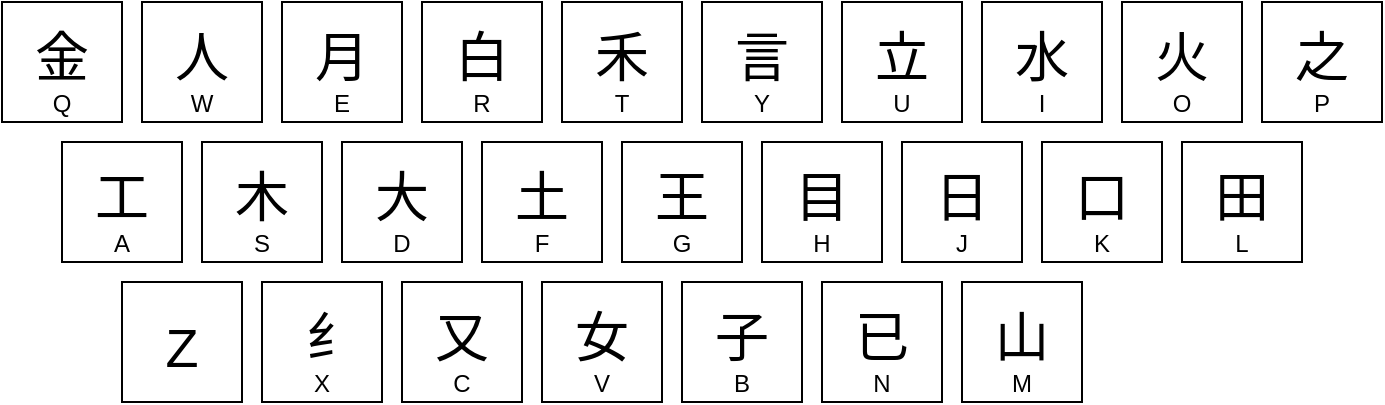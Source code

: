 <mxfile version="24.6.4" type="device" pages="3">
  <diagram name="键名字根" id="Ybh80Xk6xWgEfKqyHhlo">
    <mxGraphModel dx="1050" dy="669" grid="1" gridSize="10" guides="1" tooltips="1" connect="1" arrows="1" fold="1" page="1" pageScale="1" pageWidth="291" pageHeight="413" math="0" shadow="0">
      <root>
        <mxCell id="0" />
        <mxCell id="1" parent="0" />
        <mxCell id="MFwdi954WJx5FiHKt3IF-85" value="" style="group" parent="1" vertex="1" connectable="0">
          <mxGeometry x="110" y="40" width="60" height="60" as="geometry" />
        </mxCell>
        <mxCell id="MFwdi954WJx5FiHKt3IF-86" value="人" style="rounded=0;fontSize=27;spacingBottom=10;container=0;" parent="MFwdi954WJx5FiHKt3IF-85" vertex="1">
          <mxGeometry width="60" height="60" as="geometry" />
        </mxCell>
        <mxCell id="MFwdi954WJx5FiHKt3IF-87" value="W" style="text;align=center;verticalAlign=middle;rounded=0;" parent="MFwdi954WJx5FiHKt3IF-85" vertex="1">
          <mxGeometry x="15" y="40" width="30" height="20" as="geometry" />
        </mxCell>
        <mxCell id="MFwdi954WJx5FiHKt3IF-88" value="" style="group" parent="1" vertex="1" connectable="0">
          <mxGeometry x="180" y="40" width="60" height="60" as="geometry" />
        </mxCell>
        <mxCell id="MFwdi954WJx5FiHKt3IF-89" value="月" style="rounded=0;fontSize=27;spacingBottom=10;container=0;" parent="MFwdi954WJx5FiHKt3IF-88" vertex="1">
          <mxGeometry width="60" height="60" as="geometry" />
        </mxCell>
        <mxCell id="MFwdi954WJx5FiHKt3IF-90" value="E" style="text;align=center;verticalAlign=middle;rounded=0;" parent="MFwdi954WJx5FiHKt3IF-88" vertex="1">
          <mxGeometry x="15" y="40" width="30" height="20" as="geometry" />
        </mxCell>
        <mxCell id="MFwdi954WJx5FiHKt3IF-91" value="" style="group" parent="1" vertex="1" connectable="0">
          <mxGeometry x="250" y="40" width="60" height="60" as="geometry" />
        </mxCell>
        <mxCell id="MFwdi954WJx5FiHKt3IF-92" value="白" style="rounded=0;fontSize=27;spacingBottom=10;container=0;" parent="MFwdi954WJx5FiHKt3IF-91" vertex="1">
          <mxGeometry width="60" height="60" as="geometry" />
        </mxCell>
        <mxCell id="MFwdi954WJx5FiHKt3IF-93" value="R" style="text;align=center;verticalAlign=middle;rounded=0;" parent="MFwdi954WJx5FiHKt3IF-91" vertex="1">
          <mxGeometry x="15" y="40" width="30" height="20" as="geometry" />
        </mxCell>
        <mxCell id="MFwdi954WJx5FiHKt3IF-94" value="" style="group" parent="1" vertex="1" connectable="0">
          <mxGeometry x="320" y="40" width="60" height="60" as="geometry" />
        </mxCell>
        <mxCell id="MFwdi954WJx5FiHKt3IF-95" value="禾" style="rounded=0;fontSize=27;spacingBottom=10;container=0;" parent="MFwdi954WJx5FiHKt3IF-94" vertex="1">
          <mxGeometry width="60" height="60" as="geometry" />
        </mxCell>
        <mxCell id="MFwdi954WJx5FiHKt3IF-96" value="T" style="text;align=center;verticalAlign=middle;rounded=0;" parent="MFwdi954WJx5FiHKt3IF-94" vertex="1">
          <mxGeometry x="15" y="40" width="30" height="20" as="geometry" />
        </mxCell>
        <mxCell id="MFwdi954WJx5FiHKt3IF-97" value="" style="group" parent="1" vertex="1" connectable="0">
          <mxGeometry x="390" y="40" width="60" height="60" as="geometry" />
        </mxCell>
        <mxCell id="MFwdi954WJx5FiHKt3IF-98" value="言" style="rounded=0;fontSize=27;spacingBottom=10;container=0;" parent="MFwdi954WJx5FiHKt3IF-97" vertex="1">
          <mxGeometry width="60" height="60" as="geometry" />
        </mxCell>
        <mxCell id="MFwdi954WJx5FiHKt3IF-99" value="Y" style="text;align=center;verticalAlign=middle;rounded=0;" parent="MFwdi954WJx5FiHKt3IF-97" vertex="1">
          <mxGeometry x="15" y="40" width="30" height="20" as="geometry" />
        </mxCell>
        <mxCell id="MFwdi954WJx5FiHKt3IF-100" value="" style="group" parent="1" vertex="1" connectable="0">
          <mxGeometry x="460" y="40" width="60" height="60" as="geometry" />
        </mxCell>
        <mxCell id="MFwdi954WJx5FiHKt3IF-101" value="立" style="rounded=0;fontSize=27;spacingBottom=10;container=0;" parent="MFwdi954WJx5FiHKt3IF-100" vertex="1">
          <mxGeometry width="60" height="60" as="geometry" />
        </mxCell>
        <mxCell id="MFwdi954WJx5FiHKt3IF-102" value="U" style="text;align=center;verticalAlign=middle;rounded=0;" parent="MFwdi954WJx5FiHKt3IF-100" vertex="1">
          <mxGeometry x="15" y="40" width="30" height="20" as="geometry" />
        </mxCell>
        <mxCell id="MFwdi954WJx5FiHKt3IF-103" value="" style="group" parent="1" vertex="1" connectable="0">
          <mxGeometry x="530" y="40" width="60" height="60" as="geometry" />
        </mxCell>
        <mxCell id="MFwdi954WJx5FiHKt3IF-104" value="水" style="rounded=0;fontSize=27;spacingBottom=10;container=0;" parent="MFwdi954WJx5FiHKt3IF-103" vertex="1">
          <mxGeometry width="60" height="60" as="geometry" />
        </mxCell>
        <mxCell id="MFwdi954WJx5FiHKt3IF-105" value="I" style="text;align=center;verticalAlign=middle;rounded=0;" parent="MFwdi954WJx5FiHKt3IF-103" vertex="1">
          <mxGeometry x="15" y="40" width="30" height="20" as="geometry" />
        </mxCell>
        <mxCell id="MFwdi954WJx5FiHKt3IF-106" value="" style="group" parent="1" vertex="1" connectable="0">
          <mxGeometry x="600" y="40" width="60" height="60" as="geometry" />
        </mxCell>
        <mxCell id="MFwdi954WJx5FiHKt3IF-107" value="火" style="rounded=0;fontSize=27;spacingBottom=10;container=0;" parent="MFwdi954WJx5FiHKt3IF-106" vertex="1">
          <mxGeometry width="60" height="60" as="geometry" />
        </mxCell>
        <mxCell id="MFwdi954WJx5FiHKt3IF-108" value="O" style="text;align=center;verticalAlign=middle;rounded=0;" parent="MFwdi954WJx5FiHKt3IF-106" vertex="1">
          <mxGeometry x="15" y="40" width="30" height="20" as="geometry" />
        </mxCell>
        <mxCell id="MFwdi954WJx5FiHKt3IF-109" value="" style="group" parent="1" vertex="1" connectable="0">
          <mxGeometry x="670" y="40" width="60" height="60" as="geometry" />
        </mxCell>
        <mxCell id="MFwdi954WJx5FiHKt3IF-110" value="之" style="rounded=0;fontSize=27;spacingBottom=10;container=0;" parent="MFwdi954WJx5FiHKt3IF-109" vertex="1">
          <mxGeometry width="60" height="60" as="geometry" />
        </mxCell>
        <mxCell id="MFwdi954WJx5FiHKt3IF-111" value="P" style="text;align=center;verticalAlign=middle;rounded=0;" parent="MFwdi954WJx5FiHKt3IF-109" vertex="1">
          <mxGeometry x="15" y="40" width="30" height="20" as="geometry" />
        </mxCell>
        <mxCell id="MFwdi954WJx5FiHKt3IF-112" value="" style="group" parent="1" vertex="1" connectable="0">
          <mxGeometry x="70" y="110" width="60" height="60" as="geometry" />
        </mxCell>
        <mxCell id="MFwdi954WJx5FiHKt3IF-113" value="工" style="rounded=0;fontSize=27;spacingBottom=10;container=0;" parent="MFwdi954WJx5FiHKt3IF-112" vertex="1">
          <mxGeometry width="60" height="60" as="geometry" />
        </mxCell>
        <mxCell id="MFwdi954WJx5FiHKt3IF-114" value="A" style="text;align=center;verticalAlign=middle;rounded=0;" parent="MFwdi954WJx5FiHKt3IF-112" vertex="1">
          <mxGeometry x="15" y="40" width="30" height="20" as="geometry" />
        </mxCell>
        <mxCell id="MFwdi954WJx5FiHKt3IF-115" value="" style="group" parent="1" vertex="1" connectable="0">
          <mxGeometry x="140" y="110" width="60" height="60" as="geometry" />
        </mxCell>
        <mxCell id="MFwdi954WJx5FiHKt3IF-116" value="木" style="rounded=0;fontSize=27;spacingBottom=10;container=0;" parent="MFwdi954WJx5FiHKt3IF-115" vertex="1">
          <mxGeometry width="60" height="60" as="geometry" />
        </mxCell>
        <mxCell id="MFwdi954WJx5FiHKt3IF-117" value="S" style="text;align=center;verticalAlign=middle;rounded=0;" parent="MFwdi954WJx5FiHKt3IF-115" vertex="1">
          <mxGeometry x="15" y="40" width="30" height="20" as="geometry" />
        </mxCell>
        <mxCell id="MFwdi954WJx5FiHKt3IF-118" value="" style="group" parent="1" vertex="1" connectable="0">
          <mxGeometry x="210" y="110" width="60" height="60" as="geometry" />
        </mxCell>
        <mxCell id="MFwdi954WJx5FiHKt3IF-119" value="大" style="rounded=0;fontSize=27;spacingBottom=10;container=0;" parent="MFwdi954WJx5FiHKt3IF-118" vertex="1">
          <mxGeometry width="60" height="60" as="geometry" />
        </mxCell>
        <mxCell id="MFwdi954WJx5FiHKt3IF-120" value="D" style="text;align=center;verticalAlign=middle;rounded=0;" parent="MFwdi954WJx5FiHKt3IF-118" vertex="1">
          <mxGeometry x="15" y="40" width="30" height="20" as="geometry" />
        </mxCell>
        <mxCell id="MFwdi954WJx5FiHKt3IF-121" value="" style="group" parent="1" vertex="1" connectable="0">
          <mxGeometry x="280" y="110" width="60" height="60" as="geometry" />
        </mxCell>
        <mxCell id="MFwdi954WJx5FiHKt3IF-122" value="土" style="rounded=0;fontSize=27;spacingBottom=10;container=0;" parent="MFwdi954WJx5FiHKt3IF-121" vertex="1">
          <mxGeometry width="60" height="60" as="geometry" />
        </mxCell>
        <mxCell id="MFwdi954WJx5FiHKt3IF-123" value="F" style="text;align=center;verticalAlign=middle;rounded=0;" parent="MFwdi954WJx5FiHKt3IF-121" vertex="1">
          <mxGeometry x="15" y="40" width="30" height="20" as="geometry" />
        </mxCell>
        <mxCell id="MFwdi954WJx5FiHKt3IF-124" value="" style="group" parent="1" vertex="1" connectable="0">
          <mxGeometry x="350" y="110" width="60" height="60" as="geometry" />
        </mxCell>
        <mxCell id="MFwdi954WJx5FiHKt3IF-125" value="王" style="rounded=0;fontSize=27;spacingBottom=10;container=0;" parent="MFwdi954WJx5FiHKt3IF-124" vertex="1">
          <mxGeometry width="60" height="60" as="geometry" />
        </mxCell>
        <mxCell id="MFwdi954WJx5FiHKt3IF-126" value="G" style="text;align=center;verticalAlign=middle;rounded=0;" parent="MFwdi954WJx5FiHKt3IF-124" vertex="1">
          <mxGeometry x="15" y="40" width="30" height="20" as="geometry" />
        </mxCell>
        <mxCell id="MFwdi954WJx5FiHKt3IF-127" value="" style="group" parent="1" vertex="1" connectable="0">
          <mxGeometry x="420" y="110" width="60" height="60" as="geometry" />
        </mxCell>
        <mxCell id="MFwdi954WJx5FiHKt3IF-128" value="目" style="rounded=0;fontSize=27;spacingBottom=10;container=0;" parent="MFwdi954WJx5FiHKt3IF-127" vertex="1">
          <mxGeometry width="60" height="60" as="geometry" />
        </mxCell>
        <mxCell id="MFwdi954WJx5FiHKt3IF-129" value="H" style="text;align=center;verticalAlign=middle;rounded=0;" parent="MFwdi954WJx5FiHKt3IF-127" vertex="1">
          <mxGeometry x="15" y="40" width="30" height="20" as="geometry" />
        </mxCell>
        <mxCell id="MFwdi954WJx5FiHKt3IF-130" value="" style="group" parent="1" vertex="1" connectable="0">
          <mxGeometry x="490" y="110" width="60" height="60" as="geometry" />
        </mxCell>
        <mxCell id="MFwdi954WJx5FiHKt3IF-131" value="日" style="rounded=0;fontSize=27;spacingBottom=10;container=0;" parent="MFwdi954WJx5FiHKt3IF-130" vertex="1">
          <mxGeometry width="60" height="60" as="geometry" />
        </mxCell>
        <mxCell id="MFwdi954WJx5FiHKt3IF-132" value="J" style="text;align=center;verticalAlign=middle;rounded=0;" parent="MFwdi954WJx5FiHKt3IF-130" vertex="1">
          <mxGeometry x="15" y="40" width="30" height="20" as="geometry" />
        </mxCell>
        <mxCell id="MFwdi954WJx5FiHKt3IF-133" value="" style="group" parent="1" vertex="1" connectable="0">
          <mxGeometry x="560" y="110" width="60" height="60" as="geometry" />
        </mxCell>
        <mxCell id="MFwdi954WJx5FiHKt3IF-134" value="口" style="rounded=0;fontSize=27;spacingBottom=10;container=0;" parent="MFwdi954WJx5FiHKt3IF-133" vertex="1">
          <mxGeometry width="60" height="60" as="geometry" />
        </mxCell>
        <mxCell id="MFwdi954WJx5FiHKt3IF-135" value="K" style="text;align=center;verticalAlign=middle;rounded=0;" parent="MFwdi954WJx5FiHKt3IF-133" vertex="1">
          <mxGeometry x="15" y="40" width="30" height="20" as="geometry" />
        </mxCell>
        <mxCell id="MFwdi954WJx5FiHKt3IF-136" value="" style="group" parent="1" vertex="1" connectable="0">
          <mxGeometry x="630" y="110" width="60" height="60" as="geometry" />
        </mxCell>
        <mxCell id="MFwdi954WJx5FiHKt3IF-137" value="田" style="rounded=0;fontSize=27;spacingBottom=10;container=0;" parent="MFwdi954WJx5FiHKt3IF-136" vertex="1">
          <mxGeometry width="60" height="60" as="geometry" />
        </mxCell>
        <mxCell id="MFwdi954WJx5FiHKt3IF-138" value="L" style="text;align=center;verticalAlign=middle;rounded=0;" parent="MFwdi954WJx5FiHKt3IF-136" vertex="1">
          <mxGeometry x="15" y="40" width="30" height="20" as="geometry" />
        </mxCell>
        <mxCell id="MFwdi954WJx5FiHKt3IF-145" value="" style="group" parent="1" vertex="1" connectable="0">
          <mxGeometry x="240" y="180" width="60" height="60" as="geometry" />
        </mxCell>
        <mxCell id="MFwdi954WJx5FiHKt3IF-146" value="又" style="rounded=0;fontSize=27;spacingBottom=10;container=0;" parent="MFwdi954WJx5FiHKt3IF-145" vertex="1">
          <mxGeometry width="60" height="60" as="geometry" />
        </mxCell>
        <mxCell id="MFwdi954WJx5FiHKt3IF-147" value="C" style="text;align=center;verticalAlign=middle;rounded=0;" parent="MFwdi954WJx5FiHKt3IF-145" vertex="1">
          <mxGeometry x="15" y="40" width="30" height="20" as="geometry" />
        </mxCell>
        <mxCell id="MFwdi954WJx5FiHKt3IF-148" value="" style="group" parent="1" vertex="1" connectable="0">
          <mxGeometry x="310" y="180" width="60" height="60" as="geometry" />
        </mxCell>
        <mxCell id="MFwdi954WJx5FiHKt3IF-149" value="女" style="rounded=0;fontSize=27;spacingBottom=10;container=0;" parent="MFwdi954WJx5FiHKt3IF-148" vertex="1">
          <mxGeometry width="60" height="60" as="geometry" />
        </mxCell>
        <mxCell id="MFwdi954WJx5FiHKt3IF-150" value="V" style="text;align=center;verticalAlign=middle;rounded=0;" parent="MFwdi954WJx5FiHKt3IF-148" vertex="1">
          <mxGeometry x="15" y="40" width="30" height="20" as="geometry" />
        </mxCell>
        <mxCell id="MFwdi954WJx5FiHKt3IF-151" value="" style="group" parent="1" vertex="1" connectable="0">
          <mxGeometry x="380" y="180" width="60" height="60" as="geometry" />
        </mxCell>
        <mxCell id="MFwdi954WJx5FiHKt3IF-152" value="子" style="rounded=0;fontSize=27;spacingBottom=10;container=0;" parent="MFwdi954WJx5FiHKt3IF-151" vertex="1">
          <mxGeometry width="60" height="60" as="geometry" />
        </mxCell>
        <mxCell id="MFwdi954WJx5FiHKt3IF-153" value="B" style="text;align=center;verticalAlign=middle;rounded=0;" parent="MFwdi954WJx5FiHKt3IF-151" vertex="1">
          <mxGeometry x="15" y="40" width="30" height="20" as="geometry" />
        </mxCell>
        <mxCell id="MFwdi954WJx5FiHKt3IF-154" value="" style="group" parent="1" vertex="1" connectable="0">
          <mxGeometry x="450" y="180" width="60" height="60" as="geometry" />
        </mxCell>
        <mxCell id="MFwdi954WJx5FiHKt3IF-155" value="已" style="rounded=0;fontSize=27;spacingBottom=10;container=0;" parent="MFwdi954WJx5FiHKt3IF-154" vertex="1">
          <mxGeometry width="60" height="60" as="geometry" />
        </mxCell>
        <mxCell id="MFwdi954WJx5FiHKt3IF-156" value="N" style="text;align=center;verticalAlign=middle;rounded=0;" parent="MFwdi954WJx5FiHKt3IF-154" vertex="1">
          <mxGeometry x="15" y="40" width="30" height="20" as="geometry" />
        </mxCell>
        <mxCell id="MFwdi954WJx5FiHKt3IF-157" value="" style="group" parent="1" vertex="1" connectable="0">
          <mxGeometry x="520" y="180" width="60" height="60" as="geometry" />
        </mxCell>
        <mxCell id="MFwdi954WJx5FiHKt3IF-158" value="山" style="rounded=0;fontSize=27;spacingBottom=10;container=0;" parent="MFwdi954WJx5FiHKt3IF-157" vertex="1">
          <mxGeometry width="60" height="60" as="geometry" />
        </mxCell>
        <mxCell id="MFwdi954WJx5FiHKt3IF-159" value="M" style="text;align=center;verticalAlign=middle;rounded=0;" parent="MFwdi954WJx5FiHKt3IF-157" vertex="1">
          <mxGeometry x="15" y="40" width="30" height="20" as="geometry" />
        </mxCell>
        <mxCell id="MFwdi954WJx5FiHKt3IF-161" value="Z" style="rounded=0;fontSize=27;spacingBottom=0;container=0;" parent="1" vertex="1">
          <mxGeometry x="100" y="180" width="60" height="60" as="geometry" />
        </mxCell>
        <mxCell id="MFwdi954WJx5FiHKt3IF-163" value="" style="group" parent="1" vertex="1" connectable="0">
          <mxGeometry x="170" y="180" width="60" height="60" as="geometry" />
        </mxCell>
        <mxCell id="MFwdi954WJx5FiHKt3IF-143" value="纟" style="rounded=0;fontSize=27;spacingBottom=10;container=0;spacingLeft=11;" parent="MFwdi954WJx5FiHKt3IF-163" vertex="1">
          <mxGeometry width="60" height="60" as="geometry" />
        </mxCell>
        <mxCell id="MFwdi954WJx5FiHKt3IF-144" value="X" style="text;align=center;verticalAlign=middle;rounded=0;" parent="MFwdi954WJx5FiHKt3IF-163" vertex="1">
          <mxGeometry x="15" y="40" width="30" height="20" as="geometry" />
        </mxCell>
        <mxCell id="nhl5Rhl1x2RqfbS0TLHZ-1" value="" style="group" parent="1" vertex="1" connectable="0">
          <mxGeometry x="40" y="40" width="60" height="60" as="geometry" />
        </mxCell>
        <mxCell id="MFwdi954WJx5FiHKt3IF-1" value="金" style="rounded=0;fontSize=27;spacingBottom=10;container=0;" parent="nhl5Rhl1x2RqfbS0TLHZ-1" vertex="1">
          <mxGeometry width="60" height="60" as="geometry" />
        </mxCell>
        <mxCell id="MFwdi954WJx5FiHKt3IF-83" value="Q" style="text;align=center;verticalAlign=middle;rounded=0;" parent="nhl5Rhl1x2RqfbS0TLHZ-1" vertex="1">
          <mxGeometry x="15" y="40" width="30" height="20" as="geometry" />
        </mxCell>
      </root>
    </mxGraphModel>
  </diagram>
  <diagram id="IFJnI-YcK1wRKFt6FLch" name="一级简码">
    <mxGraphModel dx="1050" dy="669" grid="1" gridSize="10" guides="1" tooltips="1" connect="1" arrows="1" fold="1" page="1" pageScale="1" pageWidth="291" pageHeight="413" math="0" shadow="0">
      <root>
        <mxCell id="0" />
        <mxCell id="1" parent="0" />
        <mxCell id="igmoNiYBDipNQ5xC5R59-1" value="" style="group" parent="1" vertex="1" connectable="0">
          <mxGeometry x="110" y="40" width="60" height="60" as="geometry" />
        </mxCell>
        <mxCell id="igmoNiYBDipNQ5xC5R59-2" value="人" style="rounded=0;fontSize=27;spacingBottom=10;container=0;" parent="igmoNiYBDipNQ5xC5R59-1" vertex="1">
          <mxGeometry width="60" height="60" as="geometry" />
        </mxCell>
        <mxCell id="igmoNiYBDipNQ5xC5R59-3" value="W" style="text;align=center;verticalAlign=middle;rounded=0;" parent="igmoNiYBDipNQ5xC5R59-1" vertex="1">
          <mxGeometry x="15" y="40" width="30" height="20" as="geometry" />
        </mxCell>
        <mxCell id="igmoNiYBDipNQ5xC5R59-4" value="" style="group" parent="1" vertex="1" connectable="0">
          <mxGeometry x="180" y="40" width="60" height="60" as="geometry" />
        </mxCell>
        <mxCell id="igmoNiYBDipNQ5xC5R59-5" value="有" style="rounded=0;fontSize=27;spacingBottom=10;container=0;" parent="igmoNiYBDipNQ5xC5R59-4" vertex="1">
          <mxGeometry width="60" height="60" as="geometry" />
        </mxCell>
        <mxCell id="igmoNiYBDipNQ5xC5R59-6" value="E" style="text;align=center;verticalAlign=middle;rounded=0;" parent="igmoNiYBDipNQ5xC5R59-4" vertex="1">
          <mxGeometry x="15" y="40" width="30" height="20" as="geometry" />
        </mxCell>
        <mxCell id="igmoNiYBDipNQ5xC5R59-7" value="" style="group" parent="1" vertex="1" connectable="0">
          <mxGeometry x="250" y="40" width="60" height="60" as="geometry" />
        </mxCell>
        <mxCell id="igmoNiYBDipNQ5xC5R59-8" value="的" style="rounded=0;fontSize=27;spacingBottom=10;container=0;" parent="igmoNiYBDipNQ5xC5R59-7" vertex="1">
          <mxGeometry width="60" height="60" as="geometry" />
        </mxCell>
        <mxCell id="igmoNiYBDipNQ5xC5R59-9" value="R" style="text;align=center;verticalAlign=middle;rounded=0;" parent="igmoNiYBDipNQ5xC5R59-7" vertex="1">
          <mxGeometry x="15" y="40" width="30" height="20" as="geometry" />
        </mxCell>
        <mxCell id="igmoNiYBDipNQ5xC5R59-10" value="" style="group" parent="1" vertex="1" connectable="0">
          <mxGeometry x="320" y="40" width="60" height="60" as="geometry" />
        </mxCell>
        <mxCell id="igmoNiYBDipNQ5xC5R59-11" value="和" style="rounded=0;fontSize=27;spacingBottom=10;container=0;" parent="igmoNiYBDipNQ5xC5R59-10" vertex="1">
          <mxGeometry width="60" height="60" as="geometry" />
        </mxCell>
        <mxCell id="igmoNiYBDipNQ5xC5R59-12" value="T" style="text;align=center;verticalAlign=middle;rounded=0;" parent="igmoNiYBDipNQ5xC5R59-10" vertex="1">
          <mxGeometry x="15" y="40" width="30" height="20" as="geometry" />
        </mxCell>
        <mxCell id="igmoNiYBDipNQ5xC5R59-13" value="" style="group" parent="1" vertex="1" connectable="0">
          <mxGeometry x="390" y="40" width="60" height="60" as="geometry" />
        </mxCell>
        <mxCell id="igmoNiYBDipNQ5xC5R59-14" value="主" style="rounded=0;fontSize=27;spacingBottom=10;container=0;" parent="igmoNiYBDipNQ5xC5R59-13" vertex="1">
          <mxGeometry width="60" height="60" as="geometry" />
        </mxCell>
        <mxCell id="igmoNiYBDipNQ5xC5R59-15" value="Y" style="text;align=center;verticalAlign=middle;rounded=0;" parent="igmoNiYBDipNQ5xC5R59-13" vertex="1">
          <mxGeometry x="15" y="40" width="30" height="20" as="geometry" />
        </mxCell>
        <mxCell id="igmoNiYBDipNQ5xC5R59-16" value="" style="group" parent="1" vertex="1" connectable="0">
          <mxGeometry x="460" y="40" width="60" height="60" as="geometry" />
        </mxCell>
        <mxCell id="igmoNiYBDipNQ5xC5R59-17" value="产" style="rounded=0;fontSize=27;spacingBottom=10;container=0;" parent="igmoNiYBDipNQ5xC5R59-16" vertex="1">
          <mxGeometry width="60" height="60" as="geometry" />
        </mxCell>
        <mxCell id="igmoNiYBDipNQ5xC5R59-18" value="U" style="text;align=center;verticalAlign=middle;rounded=0;" parent="igmoNiYBDipNQ5xC5R59-16" vertex="1">
          <mxGeometry x="15" y="40" width="30" height="20" as="geometry" />
        </mxCell>
        <mxCell id="igmoNiYBDipNQ5xC5R59-19" value="" style="group" parent="1" vertex="1" connectable="0">
          <mxGeometry x="530" y="40" width="60" height="60" as="geometry" />
        </mxCell>
        <mxCell id="igmoNiYBDipNQ5xC5R59-20" value="不" style="rounded=0;fontSize=27;spacingBottom=10;container=0;" parent="igmoNiYBDipNQ5xC5R59-19" vertex="1">
          <mxGeometry width="60" height="60" as="geometry" />
        </mxCell>
        <mxCell id="igmoNiYBDipNQ5xC5R59-21" value="I" style="text;align=center;verticalAlign=middle;rounded=0;" parent="igmoNiYBDipNQ5xC5R59-19" vertex="1">
          <mxGeometry x="15" y="40" width="30" height="20" as="geometry" />
        </mxCell>
        <mxCell id="igmoNiYBDipNQ5xC5R59-22" value="" style="group" parent="1" vertex="1" connectable="0">
          <mxGeometry x="600" y="40" width="60" height="60" as="geometry" />
        </mxCell>
        <mxCell id="igmoNiYBDipNQ5xC5R59-23" value="为" style="rounded=0;fontSize=27;spacingBottom=10;container=0;" parent="igmoNiYBDipNQ5xC5R59-22" vertex="1">
          <mxGeometry width="60" height="60" as="geometry" />
        </mxCell>
        <mxCell id="igmoNiYBDipNQ5xC5R59-24" value="O" style="text;align=center;verticalAlign=middle;rounded=0;" parent="igmoNiYBDipNQ5xC5R59-22" vertex="1">
          <mxGeometry x="15" y="40" width="30" height="20" as="geometry" />
        </mxCell>
        <mxCell id="igmoNiYBDipNQ5xC5R59-25" value="" style="group" parent="1" vertex="1" connectable="0">
          <mxGeometry x="670" y="40" width="60" height="60" as="geometry" />
        </mxCell>
        <mxCell id="igmoNiYBDipNQ5xC5R59-26" value="这" style="rounded=0;fontSize=27;spacingBottom=10;container=0;" parent="igmoNiYBDipNQ5xC5R59-25" vertex="1">
          <mxGeometry width="60" height="60" as="geometry" />
        </mxCell>
        <mxCell id="igmoNiYBDipNQ5xC5R59-27" value="P" style="text;align=center;verticalAlign=middle;rounded=0;" parent="igmoNiYBDipNQ5xC5R59-25" vertex="1">
          <mxGeometry x="15" y="40" width="30" height="20" as="geometry" />
        </mxCell>
        <mxCell id="igmoNiYBDipNQ5xC5R59-28" value="" style="group" parent="1" vertex="1" connectable="0">
          <mxGeometry x="70" y="110" width="60" height="60" as="geometry" />
        </mxCell>
        <mxCell id="igmoNiYBDipNQ5xC5R59-29" value="工" style="rounded=0;fontSize=27;spacingBottom=10;container=0;" parent="igmoNiYBDipNQ5xC5R59-28" vertex="1">
          <mxGeometry width="60" height="60" as="geometry" />
        </mxCell>
        <mxCell id="igmoNiYBDipNQ5xC5R59-30" value="A" style="text;align=center;verticalAlign=middle;rounded=0;" parent="igmoNiYBDipNQ5xC5R59-28" vertex="1">
          <mxGeometry x="15" y="40" width="30" height="20" as="geometry" />
        </mxCell>
        <mxCell id="igmoNiYBDipNQ5xC5R59-31" value="" style="group" parent="1" vertex="1" connectable="0">
          <mxGeometry x="140" y="110" width="60" height="60" as="geometry" />
        </mxCell>
        <mxCell id="igmoNiYBDipNQ5xC5R59-32" value="要" style="rounded=0;fontSize=27;spacingBottom=10;container=0;" parent="igmoNiYBDipNQ5xC5R59-31" vertex="1">
          <mxGeometry width="60" height="60" as="geometry" />
        </mxCell>
        <mxCell id="igmoNiYBDipNQ5xC5R59-33" value="S" style="text;align=center;verticalAlign=middle;rounded=0;" parent="igmoNiYBDipNQ5xC5R59-31" vertex="1">
          <mxGeometry x="15" y="40" width="30" height="20" as="geometry" />
        </mxCell>
        <mxCell id="igmoNiYBDipNQ5xC5R59-34" value="" style="group" parent="1" vertex="1" connectable="0">
          <mxGeometry x="210" y="110" width="60" height="60" as="geometry" />
        </mxCell>
        <mxCell id="igmoNiYBDipNQ5xC5R59-35" value="在" style="rounded=0;fontSize=27;spacingBottom=10;container=0;" parent="igmoNiYBDipNQ5xC5R59-34" vertex="1">
          <mxGeometry width="60" height="60" as="geometry" />
        </mxCell>
        <mxCell id="igmoNiYBDipNQ5xC5R59-36" value="D" style="text;align=center;verticalAlign=middle;rounded=0;" parent="igmoNiYBDipNQ5xC5R59-34" vertex="1">
          <mxGeometry x="15" y="40" width="30" height="20" as="geometry" />
        </mxCell>
        <mxCell id="igmoNiYBDipNQ5xC5R59-37" value="" style="group" parent="1" vertex="1" connectable="0">
          <mxGeometry x="280" y="110" width="60" height="60" as="geometry" />
        </mxCell>
        <mxCell id="igmoNiYBDipNQ5xC5R59-38" value="地" style="rounded=0;fontSize=27;spacingBottom=10;container=0;" parent="igmoNiYBDipNQ5xC5R59-37" vertex="1">
          <mxGeometry width="60" height="60" as="geometry" />
        </mxCell>
        <mxCell id="igmoNiYBDipNQ5xC5R59-39" value="F" style="text;align=center;verticalAlign=middle;rounded=0;" parent="igmoNiYBDipNQ5xC5R59-37" vertex="1">
          <mxGeometry x="15" y="40" width="30" height="20" as="geometry" />
        </mxCell>
        <mxCell id="igmoNiYBDipNQ5xC5R59-40" value="" style="group" parent="1" vertex="1" connectable="0">
          <mxGeometry x="350" y="110" width="60" height="60" as="geometry" />
        </mxCell>
        <mxCell id="igmoNiYBDipNQ5xC5R59-41" value="一" style="rounded=0;fontSize=27;spacingBottom=10;container=0;" parent="igmoNiYBDipNQ5xC5R59-40" vertex="1">
          <mxGeometry width="60" height="60" as="geometry" />
        </mxCell>
        <mxCell id="igmoNiYBDipNQ5xC5R59-42" value="G" style="text;align=center;verticalAlign=middle;rounded=0;" parent="igmoNiYBDipNQ5xC5R59-40" vertex="1">
          <mxGeometry x="15" y="40" width="30" height="20" as="geometry" />
        </mxCell>
        <mxCell id="igmoNiYBDipNQ5xC5R59-43" value="" style="group" parent="1" vertex="1" connectable="0">
          <mxGeometry x="420" y="110" width="60" height="60" as="geometry" />
        </mxCell>
        <mxCell id="igmoNiYBDipNQ5xC5R59-44" value="上" style="rounded=0;fontSize=27;spacingBottom=10;container=0;" parent="igmoNiYBDipNQ5xC5R59-43" vertex="1">
          <mxGeometry width="60" height="60" as="geometry" />
        </mxCell>
        <mxCell id="igmoNiYBDipNQ5xC5R59-45" value="H" style="text;align=center;verticalAlign=middle;rounded=0;" parent="igmoNiYBDipNQ5xC5R59-43" vertex="1">
          <mxGeometry x="15" y="40" width="30" height="20" as="geometry" />
        </mxCell>
        <mxCell id="igmoNiYBDipNQ5xC5R59-46" value="" style="group" parent="1" vertex="1" connectable="0">
          <mxGeometry x="490" y="110" width="60" height="60" as="geometry" />
        </mxCell>
        <mxCell id="igmoNiYBDipNQ5xC5R59-47" value="是" style="rounded=0;fontSize=27;spacingBottom=10;container=0;" parent="igmoNiYBDipNQ5xC5R59-46" vertex="1">
          <mxGeometry width="60" height="60" as="geometry" />
        </mxCell>
        <mxCell id="igmoNiYBDipNQ5xC5R59-48" value="J" style="text;align=center;verticalAlign=middle;rounded=0;" parent="igmoNiYBDipNQ5xC5R59-46" vertex="1">
          <mxGeometry x="15" y="40" width="30" height="20" as="geometry" />
        </mxCell>
        <mxCell id="igmoNiYBDipNQ5xC5R59-49" value="" style="group" parent="1" vertex="1" connectable="0">
          <mxGeometry x="560" y="110" width="60" height="60" as="geometry" />
        </mxCell>
        <mxCell id="igmoNiYBDipNQ5xC5R59-50" value="中" style="rounded=0;fontSize=27;spacingBottom=10;container=0;" parent="igmoNiYBDipNQ5xC5R59-49" vertex="1">
          <mxGeometry width="60" height="60" as="geometry" />
        </mxCell>
        <mxCell id="igmoNiYBDipNQ5xC5R59-51" value="K" style="text;align=center;verticalAlign=middle;rounded=0;" parent="igmoNiYBDipNQ5xC5R59-49" vertex="1">
          <mxGeometry x="15" y="40" width="30" height="20" as="geometry" />
        </mxCell>
        <mxCell id="igmoNiYBDipNQ5xC5R59-52" value="" style="group" parent="1" vertex="1" connectable="0">
          <mxGeometry x="630" y="110" width="60" height="60" as="geometry" />
        </mxCell>
        <mxCell id="igmoNiYBDipNQ5xC5R59-53" value="国" style="rounded=0;fontSize=27;spacingBottom=10;container=0;" parent="igmoNiYBDipNQ5xC5R59-52" vertex="1">
          <mxGeometry width="60" height="60" as="geometry" />
        </mxCell>
        <mxCell id="igmoNiYBDipNQ5xC5R59-54" value="L" style="text;align=center;verticalAlign=middle;rounded=0;" parent="igmoNiYBDipNQ5xC5R59-52" vertex="1">
          <mxGeometry x="15" y="40" width="30" height="20" as="geometry" />
        </mxCell>
        <mxCell id="igmoNiYBDipNQ5xC5R59-55" value="" style="group" parent="1" vertex="1" connectable="0">
          <mxGeometry x="240" y="180" width="60" height="60" as="geometry" />
        </mxCell>
        <mxCell id="igmoNiYBDipNQ5xC5R59-56" value="以" style="rounded=0;fontSize=27;spacingBottom=10;container=0;" parent="igmoNiYBDipNQ5xC5R59-55" vertex="1">
          <mxGeometry width="60" height="60" as="geometry" />
        </mxCell>
        <mxCell id="igmoNiYBDipNQ5xC5R59-57" value="C" style="text;align=center;verticalAlign=middle;rounded=0;" parent="igmoNiYBDipNQ5xC5R59-55" vertex="1">
          <mxGeometry x="15" y="40" width="30" height="20" as="geometry" />
        </mxCell>
        <mxCell id="igmoNiYBDipNQ5xC5R59-58" value="" style="group" parent="1" vertex="1" connectable="0">
          <mxGeometry x="310" y="180" width="60" height="60" as="geometry" />
        </mxCell>
        <mxCell id="igmoNiYBDipNQ5xC5R59-59" value="发" style="rounded=0;fontSize=27;spacingBottom=10;container=0;" parent="igmoNiYBDipNQ5xC5R59-58" vertex="1">
          <mxGeometry width="60" height="60" as="geometry" />
        </mxCell>
        <mxCell id="igmoNiYBDipNQ5xC5R59-60" value="V" style="text;align=center;verticalAlign=middle;rounded=0;" parent="igmoNiYBDipNQ5xC5R59-58" vertex="1">
          <mxGeometry x="15" y="40" width="30" height="20" as="geometry" />
        </mxCell>
        <mxCell id="igmoNiYBDipNQ5xC5R59-61" value="" style="group" parent="1" vertex="1" connectable="0">
          <mxGeometry x="380" y="180" width="60" height="60" as="geometry" />
        </mxCell>
        <mxCell id="igmoNiYBDipNQ5xC5R59-62" value="了" style="rounded=0;fontSize=27;spacingBottom=10;container=0;" parent="igmoNiYBDipNQ5xC5R59-61" vertex="1">
          <mxGeometry width="60" height="60" as="geometry" />
        </mxCell>
        <mxCell id="igmoNiYBDipNQ5xC5R59-63" value="B" style="text;align=center;verticalAlign=middle;rounded=0;" parent="igmoNiYBDipNQ5xC5R59-61" vertex="1">
          <mxGeometry x="15" y="40" width="30" height="20" as="geometry" />
        </mxCell>
        <mxCell id="igmoNiYBDipNQ5xC5R59-64" value="" style="group" parent="1" vertex="1" connectable="0">
          <mxGeometry x="450" y="180" width="60" height="60" as="geometry" />
        </mxCell>
        <mxCell id="igmoNiYBDipNQ5xC5R59-65" value="民" style="rounded=0;fontSize=27;spacingBottom=10;container=0;" parent="igmoNiYBDipNQ5xC5R59-64" vertex="1">
          <mxGeometry width="60" height="60" as="geometry" />
        </mxCell>
        <mxCell id="igmoNiYBDipNQ5xC5R59-66" value="N" style="text;align=center;verticalAlign=middle;rounded=0;" parent="igmoNiYBDipNQ5xC5R59-64" vertex="1">
          <mxGeometry x="15" y="40" width="30" height="20" as="geometry" />
        </mxCell>
        <mxCell id="igmoNiYBDipNQ5xC5R59-67" value="" style="group" parent="1" vertex="1" connectable="0">
          <mxGeometry x="520" y="180" width="60" height="60" as="geometry" />
        </mxCell>
        <mxCell id="igmoNiYBDipNQ5xC5R59-68" value="同" style="rounded=0;fontSize=27;spacingBottom=10;container=0;" parent="igmoNiYBDipNQ5xC5R59-67" vertex="1">
          <mxGeometry width="60" height="60" as="geometry" />
        </mxCell>
        <mxCell id="igmoNiYBDipNQ5xC5R59-69" value="M" style="text;align=center;verticalAlign=middle;rounded=0;" parent="igmoNiYBDipNQ5xC5R59-67" vertex="1">
          <mxGeometry x="15" y="40" width="30" height="20" as="geometry" />
        </mxCell>
        <mxCell id="igmoNiYBDipNQ5xC5R59-70" value="Z" style="rounded=0;fontSize=27;spacingBottom=0;container=0;" parent="1" vertex="1">
          <mxGeometry x="100" y="180" width="60" height="60" as="geometry" />
        </mxCell>
        <mxCell id="igmoNiYBDipNQ5xC5R59-74" value="" style="group" parent="1" vertex="1" connectable="0">
          <mxGeometry x="40" y="40" width="60" height="60" as="geometry" />
        </mxCell>
        <mxCell id="igmoNiYBDipNQ5xC5R59-75" value="我" style="rounded=0;fontSize=27;spacingBottom=10;container=0;" parent="igmoNiYBDipNQ5xC5R59-74" vertex="1">
          <mxGeometry width="60" height="60" as="geometry" />
        </mxCell>
        <mxCell id="igmoNiYBDipNQ5xC5R59-76" value="Q" style="text;align=center;verticalAlign=middle;rounded=0;" parent="igmoNiYBDipNQ5xC5R59-74" vertex="1">
          <mxGeometry x="15" y="40" width="30" height="20" as="geometry" />
        </mxCell>
        <mxCell id="igmoNiYBDipNQ5xC5R59-80" value="" style="group" parent="1" vertex="1" connectable="0">
          <mxGeometry x="170" y="180" width="60" height="60" as="geometry" />
        </mxCell>
        <mxCell id="igmoNiYBDipNQ5xC5R59-72" value="经" style="rounded=0;fontSize=27;spacingBottom=10;container=0;spacingLeft=0;" parent="igmoNiYBDipNQ5xC5R59-80" vertex="1">
          <mxGeometry width="60" height="60" as="geometry" />
        </mxCell>
        <mxCell id="igmoNiYBDipNQ5xC5R59-73" value="X" style="text;align=center;verticalAlign=middle;rounded=0;" parent="igmoNiYBDipNQ5xC5R59-80" vertex="1">
          <mxGeometry x="15" y="40" width="30" height="20" as="geometry" />
        </mxCell>
      </root>
    </mxGraphModel>
  </diagram>
  <diagram id="y2vO48QEfXW_mJLta0aM" name="第 3 页">
    <mxGraphModel dx="1050" dy="669" grid="1" gridSize="10" guides="1" tooltips="1" connect="1" arrows="1" fold="1" page="1" pageScale="1" pageWidth="827" pageHeight="1169" math="0" shadow="0">
      <root>
        <mxCell id="0" />
        <mxCell id="1" parent="0" />
      </root>
    </mxGraphModel>
  </diagram>
</mxfile>
